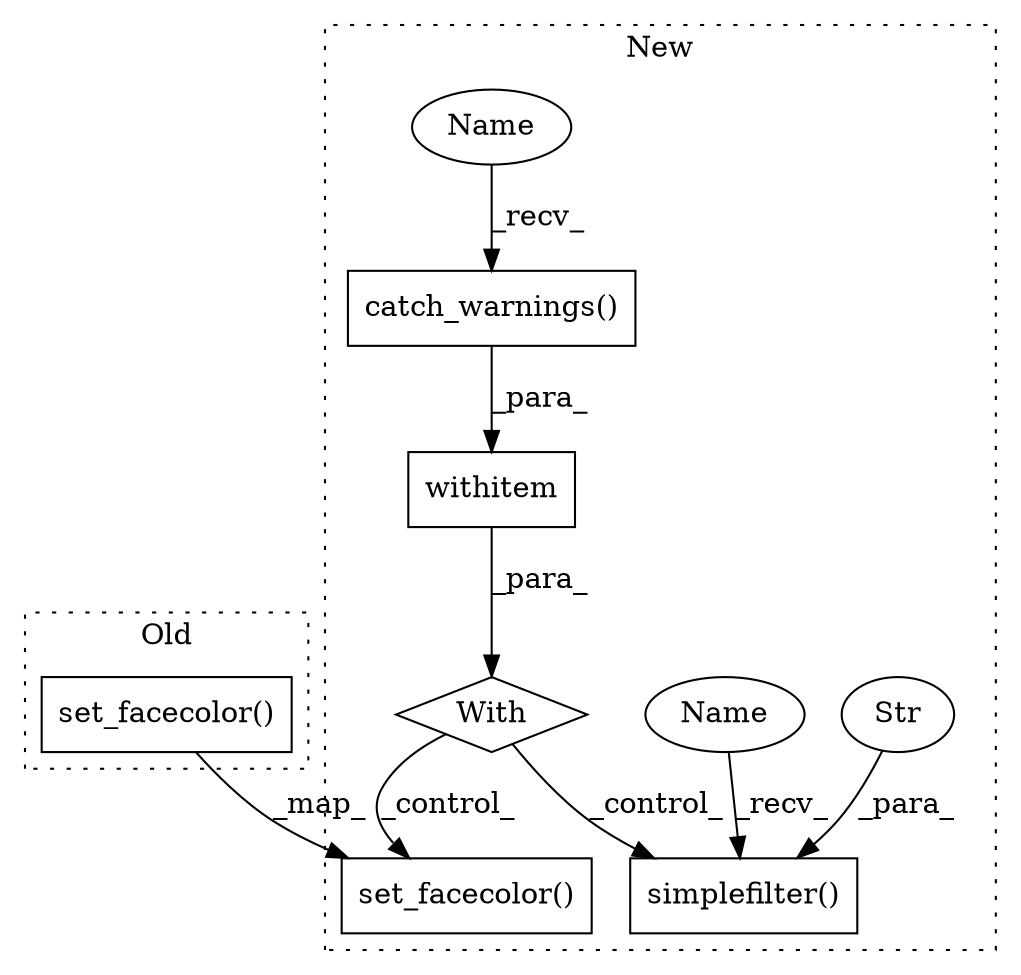 digraph G {
subgraph cluster0 {
1 [label="set_facecolor()" a="75" s="6612,6902" l="281,1" shape="box"];
label = "Old";
style="dotted";
}
subgraph cluster1 {
2 [label="set_facecolor()" a="75" s="6791,7089" l="289,1" shape="box"];
3 [label="withitem" a="49" s="6633" l="8" shape="box"];
4 [label="With" a="39" s="6628,6641" l="5,35" shape="diamond"];
5 [label="simplefilter()" a="75" s="6676,6706" l="22,1" shape="box"];
6 [label="Str" a="66" s="6698" l="8" shape="ellipse"];
7 [label="catch_warnings()" a="75" s="6633" l="25" shape="box"];
8 [label="Name" a="87" s="6676" l="8" shape="ellipse"];
9 [label="Name" a="87" s="6633" l="8" shape="ellipse"];
label = "New";
style="dotted";
}
1 -> 2 [label="_map_"];
3 -> 4 [label="_para_"];
4 -> 2 [label="_control_"];
4 -> 5 [label="_control_"];
6 -> 5 [label="_para_"];
7 -> 3 [label="_para_"];
8 -> 5 [label="_recv_"];
9 -> 7 [label="_recv_"];
}